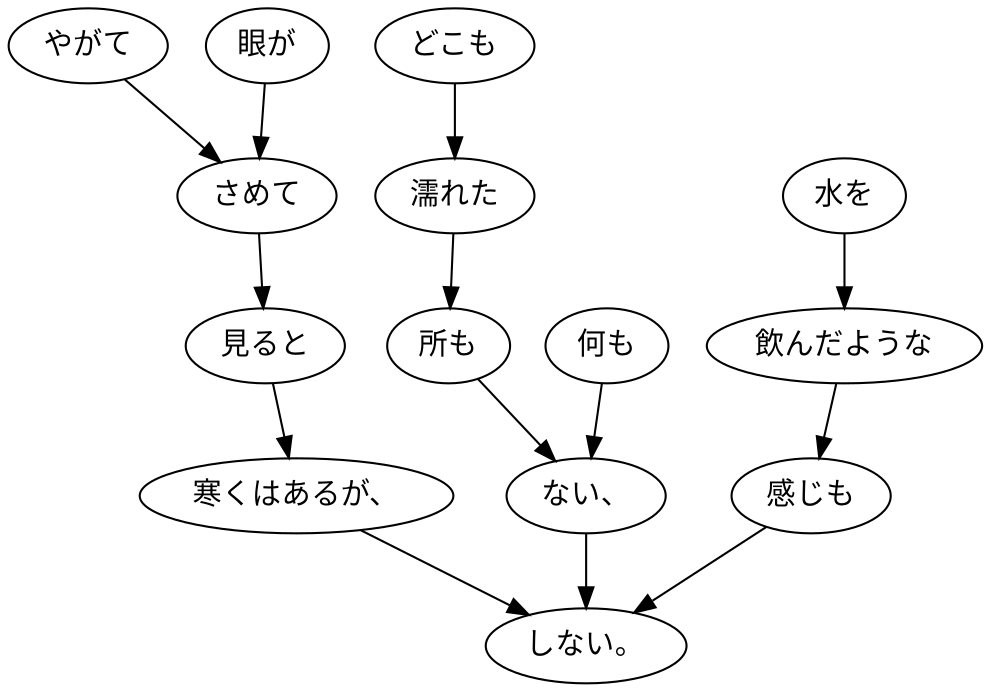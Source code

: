 digraph graph1142 {
	node0 [label="やがて"];
	node1 [label="眼が"];
	node2 [label="さめて"];
	node3 [label="見ると"];
	node4 [label="寒くはあるが、"];
	node5 [label="どこも"];
	node6 [label="濡れた"];
	node7 [label="所も"];
	node8 [label="何も"];
	node9 [label="ない、"];
	node10 [label="水を"];
	node11 [label="飲んだような"];
	node12 [label="感じも"];
	node13 [label="しない。"];
	node0 -> node2;
	node1 -> node2;
	node2 -> node3;
	node3 -> node4;
	node4 -> node13;
	node5 -> node6;
	node6 -> node7;
	node7 -> node9;
	node8 -> node9;
	node9 -> node13;
	node10 -> node11;
	node11 -> node12;
	node12 -> node13;
}
